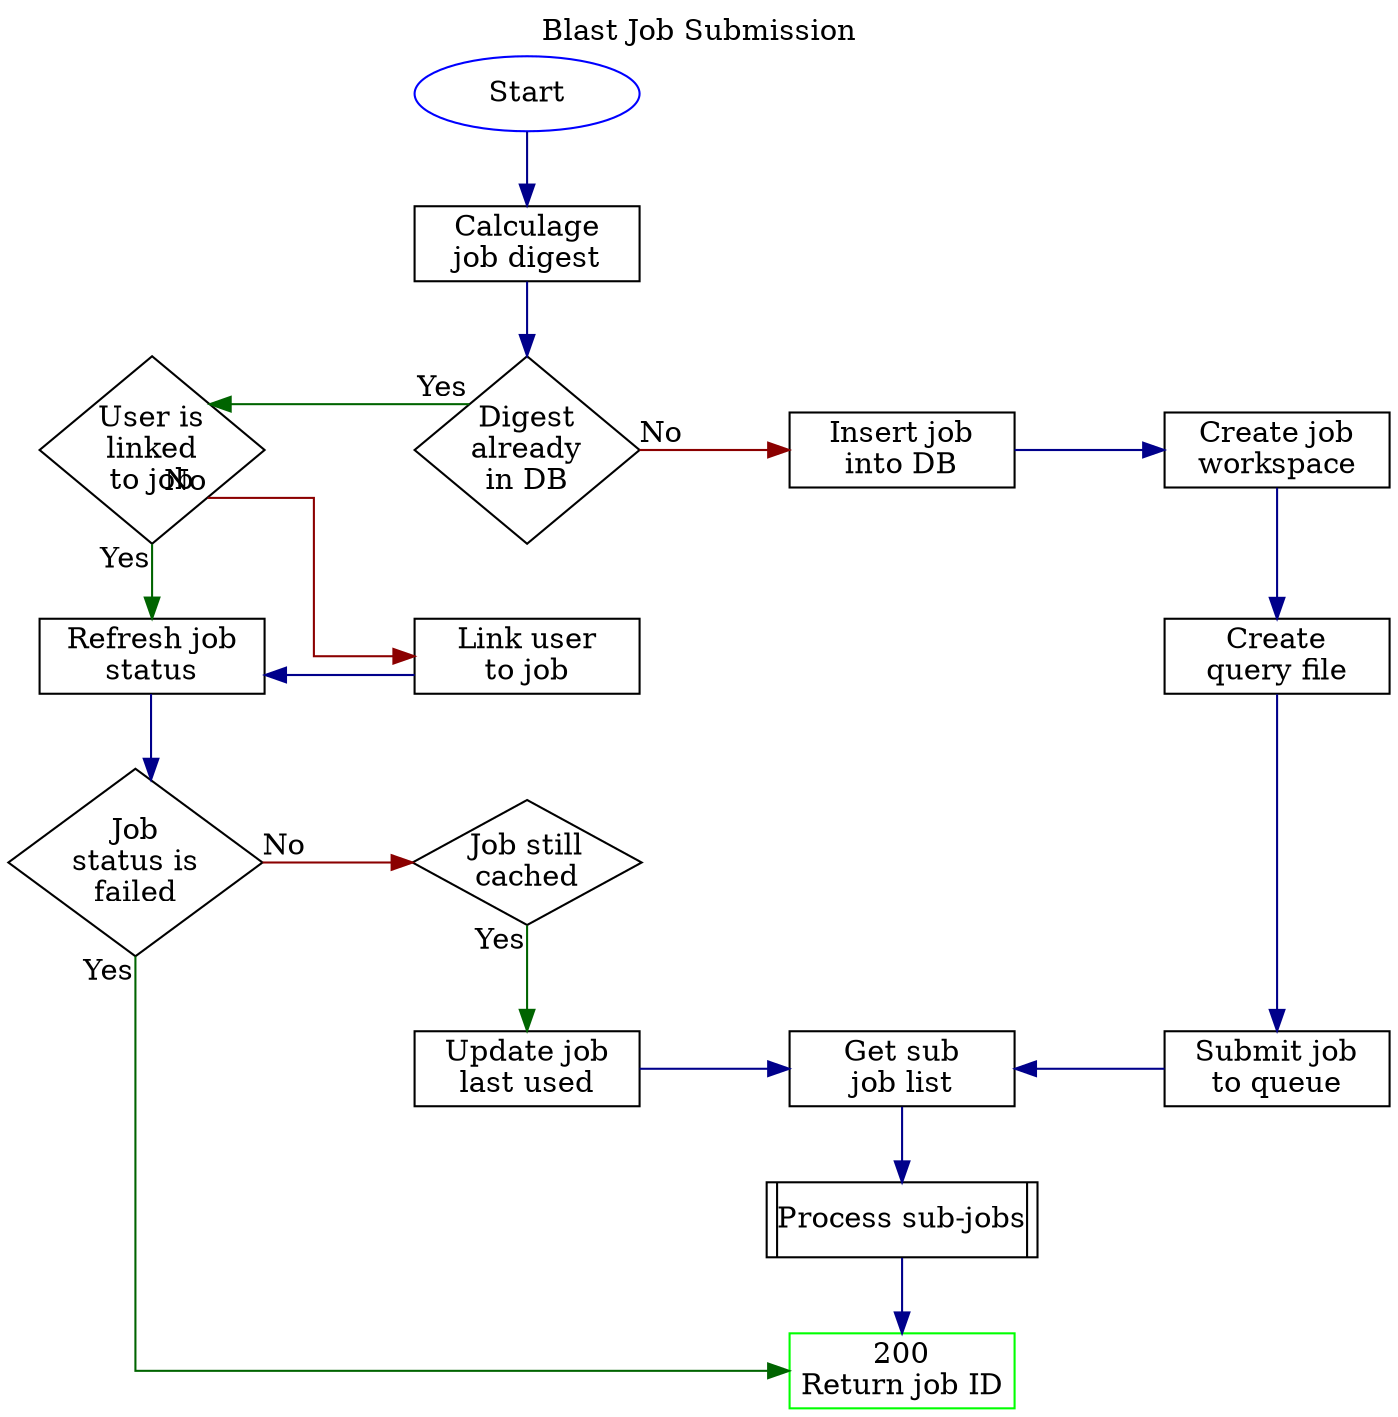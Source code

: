 digraph {

  // Graph Settings
  graph[nodesep=1]
  node[margin=0, shape=rect, width=1.5]
  edge[color=darkblue]
  splines=ortho
  compound=true

  //
  // Nodes
  //
  Start               [shape=oval, color=blue]
  CalcDigest          [label="Calculage\njob digest"]
  DigestInDB          [label="Digest\nalready\nin DB", shape=diamond]
  IsUserLinkedToJob   [label="User is\nlinked\nto job", shape=diamond]
  CreateWorkspace     [label="Create job\nworkspace"]
  CreateQueryFile     [label="Create\nquery file"]
  InsertJobInDB       [label="Insert job\ninto DB"]
  RefreshJobStatus    [label="Refresh job\nstatus"]
  JobStatusFailed     [label="Job\nstatus is\nfailed", shape=diamond]
  JobStillCached      [label="Job still\ncached", shape=diamond]
  UpdateJobLastUsed   [label="Update job\nlast used"]
  LinkUserToJob       [label="Link user\nto job"]
  SubmitJobToQueue    [label="Submit job\nto queue"]
  GetSubJobList       [label="Get sub\njob list"]
  HandleSubJobList    [label="| Process sub-jobs |", shape=record]
  200                 [label="200\nReturn job ID", color="green"]

  //
  // Links
  //
  Start             -> CalcDigest
  CalcDigest        -> DigestInDB
  IsUserLinkedToJob -> DigestInDB        [headlabel="Yes", color=darkgreen, dir=back]
  DigestInDB        -> InsertJobInDB     [taillabel="No", color=darkred]
  InsertJobInDB     -> CreateWorkspace
  LinkUserToJob     -> RefreshJobStatus  [constraint=false]
  GetSubJobList     -> HandleSubJobList
  RefreshJobStatus  -> IsUserLinkedToJob [headlabel="Yes", color=darkgreen, dir=back]
  IsUserLinkedToJob -> LinkUserToJob     [taillabel="No", color=darkred]
  RefreshJobStatus  -> JobStatusFailed
  JobStatusFailed   -> JobStillCached    [taillabel="No", color=darkred]
  JobStillCached    -> UpdateJobLastUsed [taillabel="Yes", color=darkgreen]
  UpdateJobLastUsed -> GetSubJobList
  CreateWorkspace   -> CreateQueryFile
  CreateQueryFile   -> SubmitJobToQueue
  SubmitJobToQueue  -> GetSubJobList     [constraint=false]

  JobStatusFailed   -> 200 [taillabel="Yes", color=darkgreen, constraint=false]
  HandleSubJobList  -> 200

  //
  // Formatting
  //
  {
    rank=same
    DigestInDB
    InsertJobInDB
    CreateWorkspace
    IsUserLinkedToJob
  }
  {
    rank=same
    LinkUserToJob
    RefreshJobStatus
    CreateQueryFile
  }
  {
    rank=same
    GetSubJobList
    SubmitJobToQueue
    UpdateJobLastUsed
  }
  {
    rank=same
    JobStatusFailed
    JobStillCached
  }
  {
    edge[style=invis]
    DigestInDB -> LinkUserToJob
    DigestInDB -> RefreshJobStatus
    LinkUserToJob -> JobStillCached
    // LinkUserToJob -> CreateWorkspace
    LinkUserToJob -> CreateQueryFile
  }

  labelloc="t"
  label="Blast Job Submission"
}
